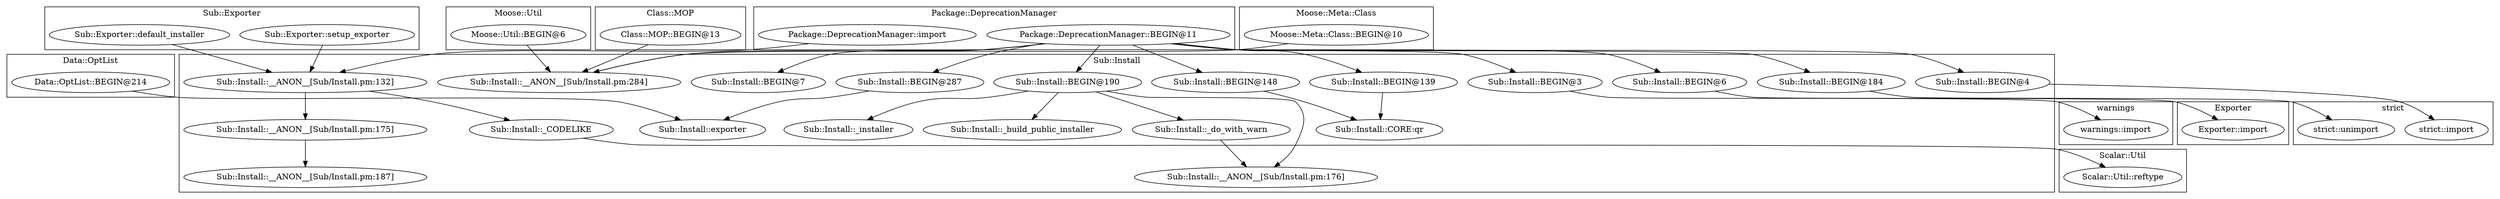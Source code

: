 digraph {
graph [overlap=false]
subgraph cluster_Sub_Exporter {
	label="Sub::Exporter";
	"Sub::Exporter::default_installer";
	"Sub::Exporter::setup_exporter";
}
subgraph cluster_warnings {
	label="warnings";
	"warnings::import";
}
subgraph cluster_Data_OptList {
	label="Data::OptList";
	"Data::OptList::BEGIN@214";
}
subgraph cluster_Moose_Util {
	label="Moose::Util";
	"Moose::Util::BEGIN@6";
}
subgraph cluster_strict {
	label="strict";
	"strict::import";
	"strict::unimport";
}
subgraph cluster_Class_MOP {
	label="Class::MOP";
	"Class::MOP::BEGIN@13";
}
subgraph cluster_Exporter {
	label="Exporter";
	"Exporter::import";
}
subgraph cluster_Sub_Install {
	label="Sub::Install";
	"Sub::Install::__ANON__[Sub/Install.pm:175]";
	"Sub::Install::__ANON__[Sub/Install.pm:132]";
	"Sub::Install::BEGIN@148";
	"Sub::Install::_installer";
	"Sub::Install::BEGIN@3";
	"Sub::Install::BEGIN@6";
	"Sub::Install::BEGIN@184";
	"Sub::Install::__ANON__[Sub/Install.pm:176]";
	"Sub::Install::BEGIN@139";
	"Sub::Install::_CODELIKE";
	"Sub::Install::exporter";
	"Sub::Install::__ANON__[Sub/Install.pm:187]";
	"Sub::Install::BEGIN@4";
	"Sub::Install::CORE:qr";
	"Sub::Install::_build_public_installer";
	"Sub::Install::BEGIN@287";
	"Sub::Install::_do_with_warn";
	"Sub::Install::BEGIN@190";
	"Sub::Install::__ANON__[Sub/Install.pm:284]";
	"Sub::Install::BEGIN@7";
}
subgraph cluster_Package_DeprecationManager {
	label="Package::DeprecationManager";
	"Package::DeprecationManager::import";
	"Package::DeprecationManager::BEGIN@11";
}
subgraph cluster_Scalar_Util {
	label="Scalar::Util";
	"Scalar::Util::reftype";
}
subgraph cluster_Moose_Meta_Class {
	label="Moose::Meta::Class";
	"Moose::Meta::Class::BEGIN@10";
}
"Sub::Install::BEGIN@6" -> "Exporter::import";
"Sub::Install::BEGIN@287" -> "Sub::Install::exporter";
"Data::OptList::BEGIN@214" -> "Sub::Install::exporter";
"Package::DeprecationManager::BEGIN@11" -> "Sub::Install::BEGIN@190";
"Sub::Install::BEGIN@190" -> "Sub::Install::_installer";
"Sub::Install::BEGIN@184" -> "strict::unimport";
"Sub::Install::__ANON__[Sub/Install.pm:132]" -> "Sub::Install::_CODELIKE";
"Sub::Install::BEGIN@3" -> "warnings::import";
"Package::DeprecationManager::BEGIN@11" -> "Sub::Install::BEGIN@7";
"Package::DeprecationManager::BEGIN@11" -> "Sub::Install::BEGIN@184";
"Sub::Install::BEGIN@190" -> "Sub::Install::_build_public_installer";
"Sub::Install::BEGIN@4" -> "strict::import";
"Class::MOP::BEGIN@13" -> "Sub::Install::__ANON__[Sub/Install.pm:284]";
"Moose::Meta::Class::BEGIN@10" -> "Sub::Install::__ANON__[Sub/Install.pm:284]";
"Package::DeprecationManager::BEGIN@11" -> "Sub::Install::__ANON__[Sub/Install.pm:284]";
"Moose::Util::BEGIN@6" -> "Sub::Install::__ANON__[Sub/Install.pm:284]";
"Sub::Install::__ANON__[Sub/Install.pm:175]" -> "Sub::Install::__ANON__[Sub/Install.pm:187]";
"Package::DeprecationManager::BEGIN@11" -> "Sub::Install::BEGIN@4";
"Sub::Install::BEGIN@139" -> "Sub::Install::CORE:qr";
"Sub::Install::BEGIN@148" -> "Sub::Install::CORE:qr";
"Package::DeprecationManager::BEGIN@11" -> "Sub::Install::BEGIN@148";
"Package::DeprecationManager::import" -> "Sub::Install::__ANON__[Sub/Install.pm:132]";
"Sub::Exporter::default_installer" -> "Sub::Install::__ANON__[Sub/Install.pm:132]";
"Sub::Exporter::setup_exporter" -> "Sub::Install::__ANON__[Sub/Install.pm:132]";
"Sub::Install::__ANON__[Sub/Install.pm:132]" -> "Sub::Install::__ANON__[Sub/Install.pm:175]";
"Package::DeprecationManager::BEGIN@11" -> "Sub::Install::BEGIN@287";
"Sub::Install::BEGIN@190" -> "Sub::Install::_do_with_warn";
"Sub::Install::_CODELIKE" -> "Scalar::Util::reftype";
"Package::DeprecationManager::BEGIN@11" -> "Sub::Install::BEGIN@3";
"Package::DeprecationManager::BEGIN@11" -> "Sub::Install::BEGIN@6";
"Package::DeprecationManager::BEGIN@11" -> "Sub::Install::BEGIN@139";
"Sub::Install::_do_with_warn" -> "Sub::Install::__ANON__[Sub/Install.pm:176]";
"Sub::Install::BEGIN@190" -> "Sub::Install::__ANON__[Sub/Install.pm:176]";
}
